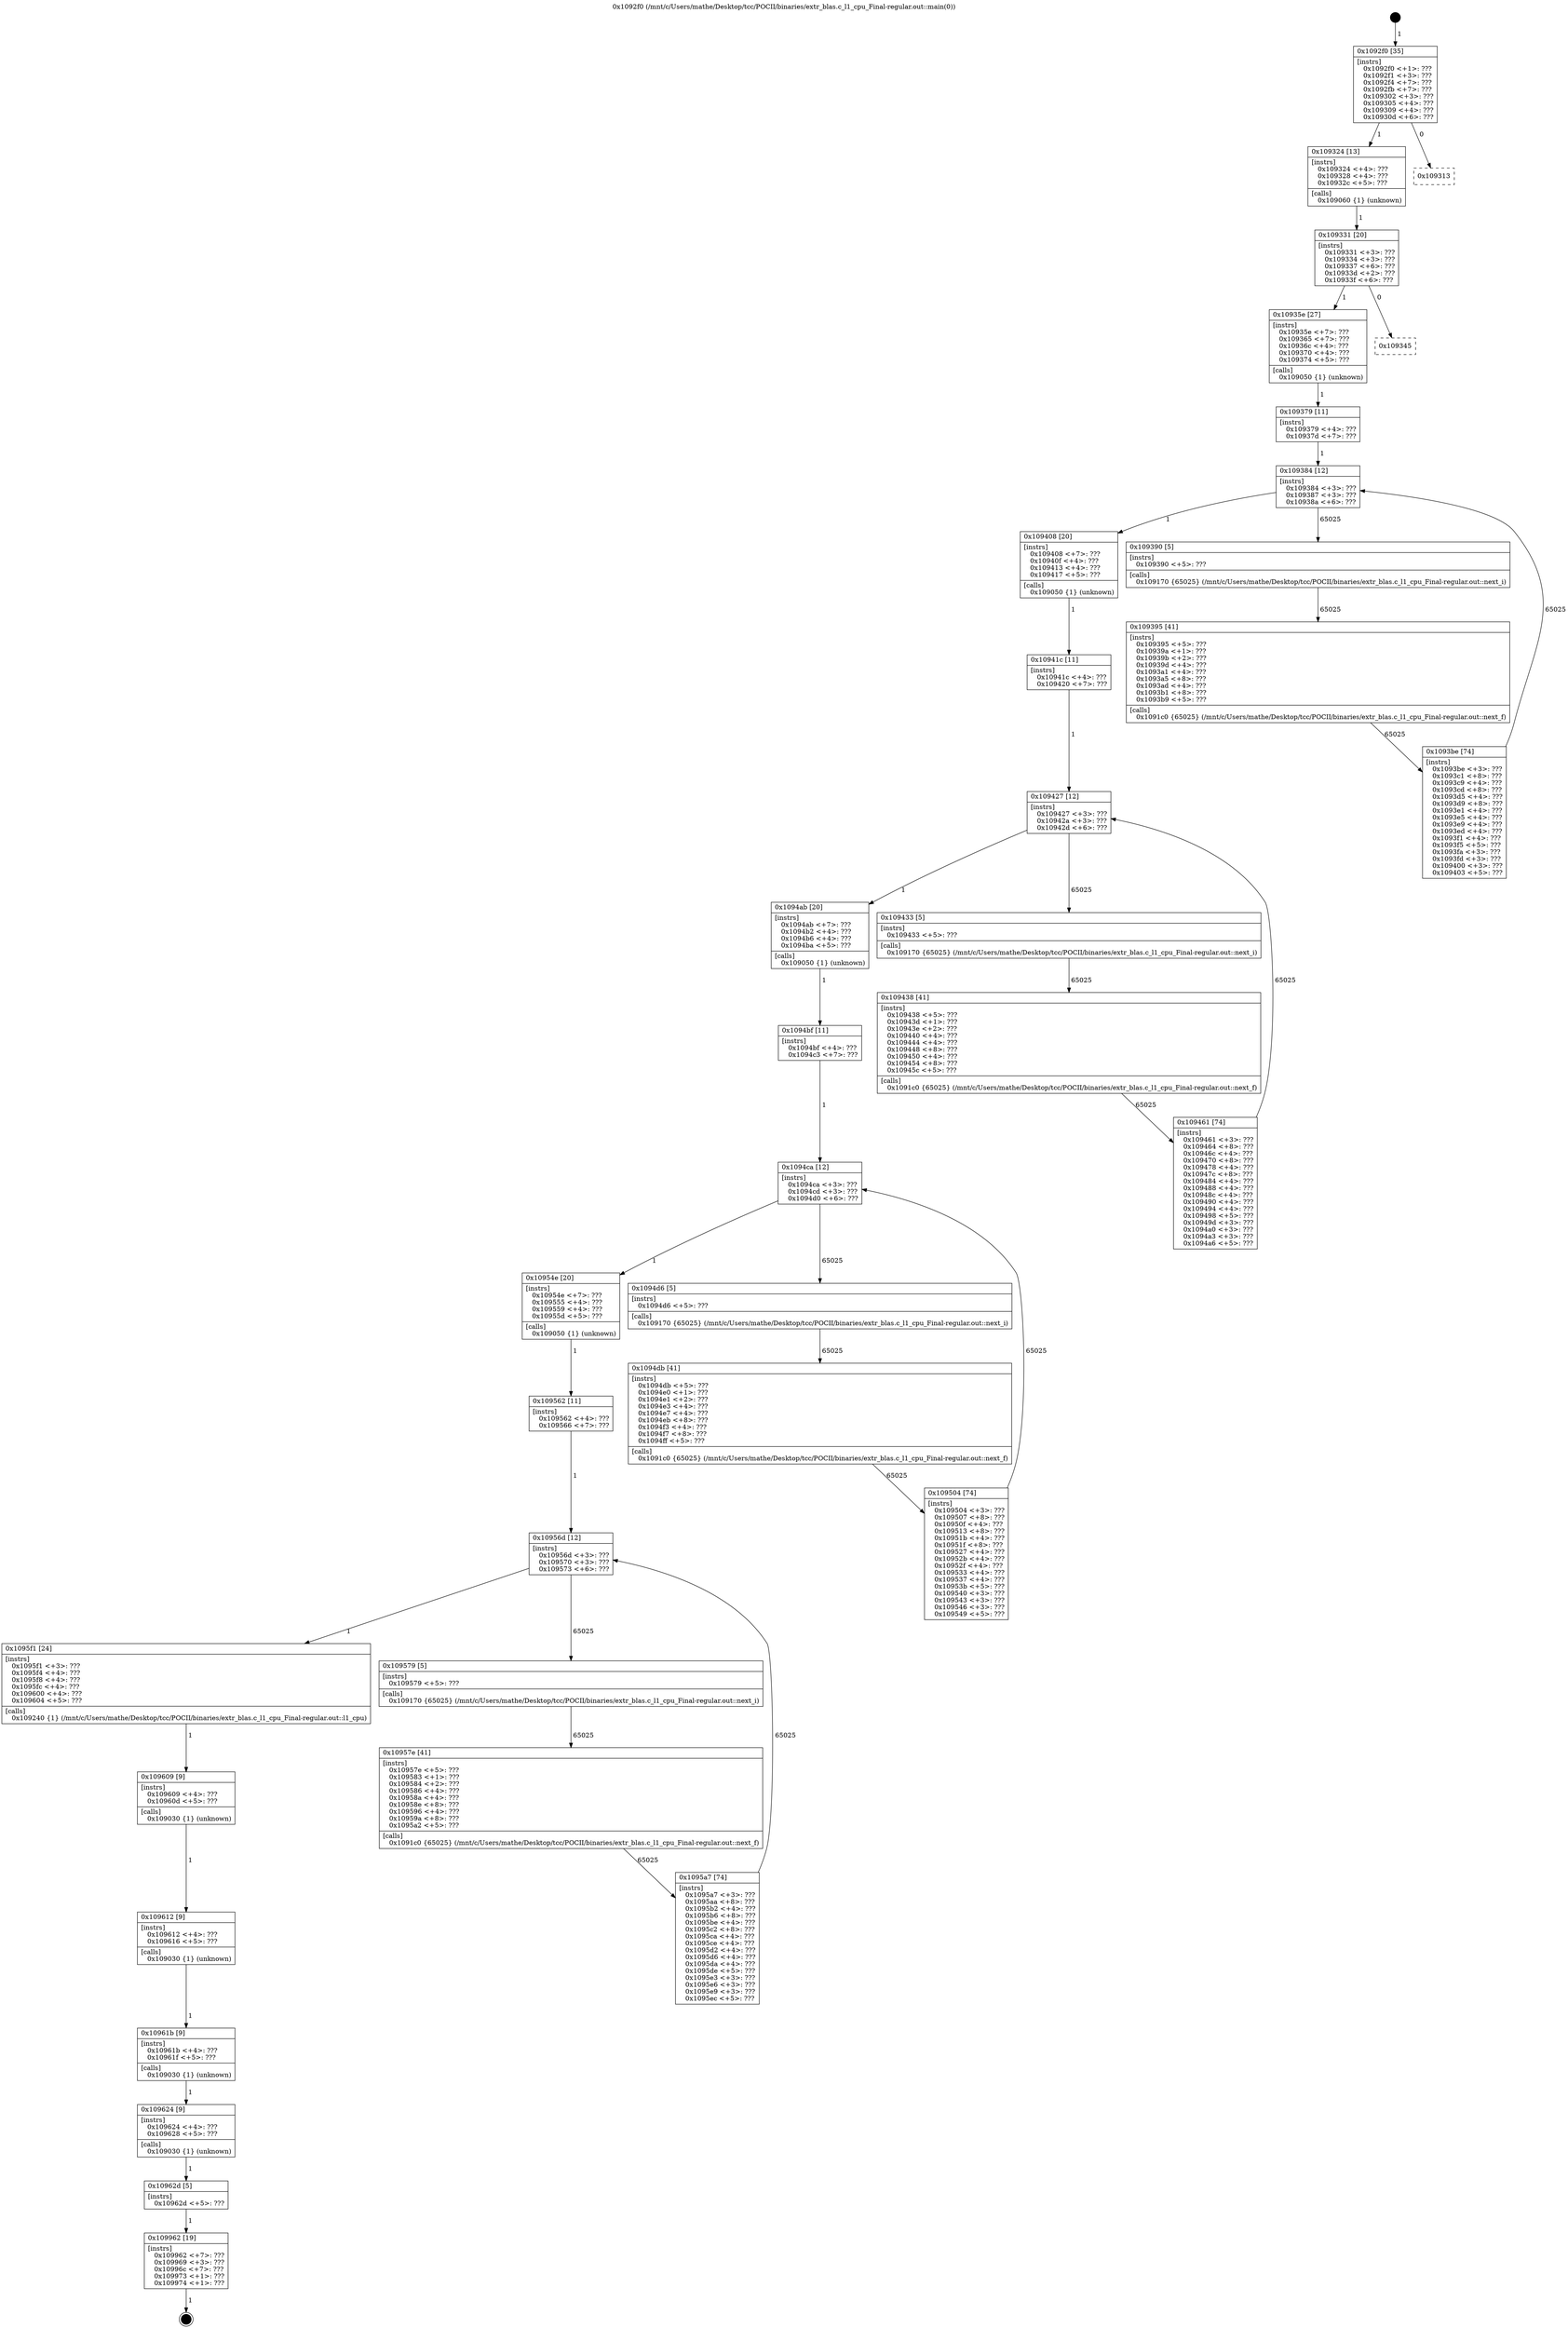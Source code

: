 digraph "0x1092f0" {
  label = "0x1092f0 (/mnt/c/Users/mathe/Desktop/tcc/POCII/binaries/extr_blas.c_l1_cpu_Final-regular.out::main(0))"
  labelloc = "t"
  node[shape=record]

  Entry [label="",width=0.3,height=0.3,shape=circle,fillcolor=black,style=filled]
  "0x1092f0" [label="{
     0x1092f0 [35]\l
     | [instrs]\l
     &nbsp;&nbsp;0x1092f0 \<+1\>: ???\l
     &nbsp;&nbsp;0x1092f1 \<+3\>: ???\l
     &nbsp;&nbsp;0x1092f4 \<+7\>: ???\l
     &nbsp;&nbsp;0x1092fb \<+7\>: ???\l
     &nbsp;&nbsp;0x109302 \<+3\>: ???\l
     &nbsp;&nbsp;0x109305 \<+4\>: ???\l
     &nbsp;&nbsp;0x109309 \<+4\>: ???\l
     &nbsp;&nbsp;0x10930d \<+6\>: ???\l
  }"]
  "0x109324" [label="{
     0x109324 [13]\l
     | [instrs]\l
     &nbsp;&nbsp;0x109324 \<+4\>: ???\l
     &nbsp;&nbsp;0x109328 \<+4\>: ???\l
     &nbsp;&nbsp;0x10932c \<+5\>: ???\l
     | [calls]\l
     &nbsp;&nbsp;0x109060 \{1\} (unknown)\l
  }"]
  "0x109313" [label="{
     0x109313\l
  }", style=dashed]
  "0x109331" [label="{
     0x109331 [20]\l
     | [instrs]\l
     &nbsp;&nbsp;0x109331 \<+3\>: ???\l
     &nbsp;&nbsp;0x109334 \<+3\>: ???\l
     &nbsp;&nbsp;0x109337 \<+6\>: ???\l
     &nbsp;&nbsp;0x10933d \<+2\>: ???\l
     &nbsp;&nbsp;0x10933f \<+6\>: ???\l
  }"]
  "0x10935e" [label="{
     0x10935e [27]\l
     | [instrs]\l
     &nbsp;&nbsp;0x10935e \<+7\>: ???\l
     &nbsp;&nbsp;0x109365 \<+7\>: ???\l
     &nbsp;&nbsp;0x10936c \<+4\>: ???\l
     &nbsp;&nbsp;0x109370 \<+4\>: ???\l
     &nbsp;&nbsp;0x109374 \<+5\>: ???\l
     | [calls]\l
     &nbsp;&nbsp;0x109050 \{1\} (unknown)\l
  }"]
  "0x109345" [label="{
     0x109345\l
  }", style=dashed]
  "0x109384" [label="{
     0x109384 [12]\l
     | [instrs]\l
     &nbsp;&nbsp;0x109384 \<+3\>: ???\l
     &nbsp;&nbsp;0x109387 \<+3\>: ???\l
     &nbsp;&nbsp;0x10938a \<+6\>: ???\l
  }"]
  "0x109408" [label="{
     0x109408 [20]\l
     | [instrs]\l
     &nbsp;&nbsp;0x109408 \<+7\>: ???\l
     &nbsp;&nbsp;0x10940f \<+4\>: ???\l
     &nbsp;&nbsp;0x109413 \<+4\>: ???\l
     &nbsp;&nbsp;0x109417 \<+5\>: ???\l
     | [calls]\l
     &nbsp;&nbsp;0x109050 \{1\} (unknown)\l
  }"]
  "0x109390" [label="{
     0x109390 [5]\l
     | [instrs]\l
     &nbsp;&nbsp;0x109390 \<+5\>: ???\l
     | [calls]\l
     &nbsp;&nbsp;0x109170 \{65025\} (/mnt/c/Users/mathe/Desktop/tcc/POCII/binaries/extr_blas.c_l1_cpu_Final-regular.out::next_i)\l
  }"]
  "0x109395" [label="{
     0x109395 [41]\l
     | [instrs]\l
     &nbsp;&nbsp;0x109395 \<+5\>: ???\l
     &nbsp;&nbsp;0x10939a \<+1\>: ???\l
     &nbsp;&nbsp;0x10939b \<+2\>: ???\l
     &nbsp;&nbsp;0x10939d \<+4\>: ???\l
     &nbsp;&nbsp;0x1093a1 \<+4\>: ???\l
     &nbsp;&nbsp;0x1093a5 \<+8\>: ???\l
     &nbsp;&nbsp;0x1093ad \<+4\>: ???\l
     &nbsp;&nbsp;0x1093b1 \<+8\>: ???\l
     &nbsp;&nbsp;0x1093b9 \<+5\>: ???\l
     | [calls]\l
     &nbsp;&nbsp;0x1091c0 \{65025\} (/mnt/c/Users/mathe/Desktop/tcc/POCII/binaries/extr_blas.c_l1_cpu_Final-regular.out::next_f)\l
  }"]
  "0x1093be" [label="{
     0x1093be [74]\l
     | [instrs]\l
     &nbsp;&nbsp;0x1093be \<+3\>: ???\l
     &nbsp;&nbsp;0x1093c1 \<+8\>: ???\l
     &nbsp;&nbsp;0x1093c9 \<+4\>: ???\l
     &nbsp;&nbsp;0x1093cd \<+8\>: ???\l
     &nbsp;&nbsp;0x1093d5 \<+4\>: ???\l
     &nbsp;&nbsp;0x1093d9 \<+8\>: ???\l
     &nbsp;&nbsp;0x1093e1 \<+4\>: ???\l
     &nbsp;&nbsp;0x1093e5 \<+4\>: ???\l
     &nbsp;&nbsp;0x1093e9 \<+4\>: ???\l
     &nbsp;&nbsp;0x1093ed \<+4\>: ???\l
     &nbsp;&nbsp;0x1093f1 \<+4\>: ???\l
     &nbsp;&nbsp;0x1093f5 \<+5\>: ???\l
     &nbsp;&nbsp;0x1093fa \<+3\>: ???\l
     &nbsp;&nbsp;0x1093fd \<+3\>: ???\l
     &nbsp;&nbsp;0x109400 \<+3\>: ???\l
     &nbsp;&nbsp;0x109403 \<+5\>: ???\l
  }"]
  "0x109379" [label="{
     0x109379 [11]\l
     | [instrs]\l
     &nbsp;&nbsp;0x109379 \<+4\>: ???\l
     &nbsp;&nbsp;0x10937d \<+7\>: ???\l
  }"]
  "0x109427" [label="{
     0x109427 [12]\l
     | [instrs]\l
     &nbsp;&nbsp;0x109427 \<+3\>: ???\l
     &nbsp;&nbsp;0x10942a \<+3\>: ???\l
     &nbsp;&nbsp;0x10942d \<+6\>: ???\l
  }"]
  "0x1094ab" [label="{
     0x1094ab [20]\l
     | [instrs]\l
     &nbsp;&nbsp;0x1094ab \<+7\>: ???\l
     &nbsp;&nbsp;0x1094b2 \<+4\>: ???\l
     &nbsp;&nbsp;0x1094b6 \<+4\>: ???\l
     &nbsp;&nbsp;0x1094ba \<+5\>: ???\l
     | [calls]\l
     &nbsp;&nbsp;0x109050 \{1\} (unknown)\l
  }"]
  "0x109433" [label="{
     0x109433 [5]\l
     | [instrs]\l
     &nbsp;&nbsp;0x109433 \<+5\>: ???\l
     | [calls]\l
     &nbsp;&nbsp;0x109170 \{65025\} (/mnt/c/Users/mathe/Desktop/tcc/POCII/binaries/extr_blas.c_l1_cpu_Final-regular.out::next_i)\l
  }"]
  "0x109438" [label="{
     0x109438 [41]\l
     | [instrs]\l
     &nbsp;&nbsp;0x109438 \<+5\>: ???\l
     &nbsp;&nbsp;0x10943d \<+1\>: ???\l
     &nbsp;&nbsp;0x10943e \<+2\>: ???\l
     &nbsp;&nbsp;0x109440 \<+4\>: ???\l
     &nbsp;&nbsp;0x109444 \<+4\>: ???\l
     &nbsp;&nbsp;0x109448 \<+8\>: ???\l
     &nbsp;&nbsp;0x109450 \<+4\>: ???\l
     &nbsp;&nbsp;0x109454 \<+8\>: ???\l
     &nbsp;&nbsp;0x10945c \<+5\>: ???\l
     | [calls]\l
     &nbsp;&nbsp;0x1091c0 \{65025\} (/mnt/c/Users/mathe/Desktop/tcc/POCII/binaries/extr_blas.c_l1_cpu_Final-regular.out::next_f)\l
  }"]
  "0x109461" [label="{
     0x109461 [74]\l
     | [instrs]\l
     &nbsp;&nbsp;0x109461 \<+3\>: ???\l
     &nbsp;&nbsp;0x109464 \<+8\>: ???\l
     &nbsp;&nbsp;0x10946c \<+4\>: ???\l
     &nbsp;&nbsp;0x109470 \<+8\>: ???\l
     &nbsp;&nbsp;0x109478 \<+4\>: ???\l
     &nbsp;&nbsp;0x10947c \<+8\>: ???\l
     &nbsp;&nbsp;0x109484 \<+4\>: ???\l
     &nbsp;&nbsp;0x109488 \<+4\>: ???\l
     &nbsp;&nbsp;0x10948c \<+4\>: ???\l
     &nbsp;&nbsp;0x109490 \<+4\>: ???\l
     &nbsp;&nbsp;0x109494 \<+4\>: ???\l
     &nbsp;&nbsp;0x109498 \<+5\>: ???\l
     &nbsp;&nbsp;0x10949d \<+3\>: ???\l
     &nbsp;&nbsp;0x1094a0 \<+3\>: ???\l
     &nbsp;&nbsp;0x1094a3 \<+3\>: ???\l
     &nbsp;&nbsp;0x1094a6 \<+5\>: ???\l
  }"]
  "0x10941c" [label="{
     0x10941c [11]\l
     | [instrs]\l
     &nbsp;&nbsp;0x10941c \<+4\>: ???\l
     &nbsp;&nbsp;0x109420 \<+7\>: ???\l
  }"]
  "0x1094ca" [label="{
     0x1094ca [12]\l
     | [instrs]\l
     &nbsp;&nbsp;0x1094ca \<+3\>: ???\l
     &nbsp;&nbsp;0x1094cd \<+3\>: ???\l
     &nbsp;&nbsp;0x1094d0 \<+6\>: ???\l
  }"]
  "0x10954e" [label="{
     0x10954e [20]\l
     | [instrs]\l
     &nbsp;&nbsp;0x10954e \<+7\>: ???\l
     &nbsp;&nbsp;0x109555 \<+4\>: ???\l
     &nbsp;&nbsp;0x109559 \<+4\>: ???\l
     &nbsp;&nbsp;0x10955d \<+5\>: ???\l
     | [calls]\l
     &nbsp;&nbsp;0x109050 \{1\} (unknown)\l
  }"]
  "0x1094d6" [label="{
     0x1094d6 [5]\l
     | [instrs]\l
     &nbsp;&nbsp;0x1094d6 \<+5\>: ???\l
     | [calls]\l
     &nbsp;&nbsp;0x109170 \{65025\} (/mnt/c/Users/mathe/Desktop/tcc/POCII/binaries/extr_blas.c_l1_cpu_Final-regular.out::next_i)\l
  }"]
  "0x1094db" [label="{
     0x1094db [41]\l
     | [instrs]\l
     &nbsp;&nbsp;0x1094db \<+5\>: ???\l
     &nbsp;&nbsp;0x1094e0 \<+1\>: ???\l
     &nbsp;&nbsp;0x1094e1 \<+2\>: ???\l
     &nbsp;&nbsp;0x1094e3 \<+4\>: ???\l
     &nbsp;&nbsp;0x1094e7 \<+4\>: ???\l
     &nbsp;&nbsp;0x1094eb \<+8\>: ???\l
     &nbsp;&nbsp;0x1094f3 \<+4\>: ???\l
     &nbsp;&nbsp;0x1094f7 \<+8\>: ???\l
     &nbsp;&nbsp;0x1094ff \<+5\>: ???\l
     | [calls]\l
     &nbsp;&nbsp;0x1091c0 \{65025\} (/mnt/c/Users/mathe/Desktop/tcc/POCII/binaries/extr_blas.c_l1_cpu_Final-regular.out::next_f)\l
  }"]
  "0x109504" [label="{
     0x109504 [74]\l
     | [instrs]\l
     &nbsp;&nbsp;0x109504 \<+3\>: ???\l
     &nbsp;&nbsp;0x109507 \<+8\>: ???\l
     &nbsp;&nbsp;0x10950f \<+4\>: ???\l
     &nbsp;&nbsp;0x109513 \<+8\>: ???\l
     &nbsp;&nbsp;0x10951b \<+4\>: ???\l
     &nbsp;&nbsp;0x10951f \<+8\>: ???\l
     &nbsp;&nbsp;0x109527 \<+4\>: ???\l
     &nbsp;&nbsp;0x10952b \<+4\>: ???\l
     &nbsp;&nbsp;0x10952f \<+4\>: ???\l
     &nbsp;&nbsp;0x109533 \<+4\>: ???\l
     &nbsp;&nbsp;0x109537 \<+4\>: ???\l
     &nbsp;&nbsp;0x10953b \<+5\>: ???\l
     &nbsp;&nbsp;0x109540 \<+3\>: ???\l
     &nbsp;&nbsp;0x109543 \<+3\>: ???\l
     &nbsp;&nbsp;0x109546 \<+3\>: ???\l
     &nbsp;&nbsp;0x109549 \<+5\>: ???\l
  }"]
  "0x1094bf" [label="{
     0x1094bf [11]\l
     | [instrs]\l
     &nbsp;&nbsp;0x1094bf \<+4\>: ???\l
     &nbsp;&nbsp;0x1094c3 \<+7\>: ???\l
  }"]
  "0x10956d" [label="{
     0x10956d [12]\l
     | [instrs]\l
     &nbsp;&nbsp;0x10956d \<+3\>: ???\l
     &nbsp;&nbsp;0x109570 \<+3\>: ???\l
     &nbsp;&nbsp;0x109573 \<+6\>: ???\l
  }"]
  "0x1095f1" [label="{
     0x1095f1 [24]\l
     | [instrs]\l
     &nbsp;&nbsp;0x1095f1 \<+3\>: ???\l
     &nbsp;&nbsp;0x1095f4 \<+4\>: ???\l
     &nbsp;&nbsp;0x1095f8 \<+4\>: ???\l
     &nbsp;&nbsp;0x1095fc \<+4\>: ???\l
     &nbsp;&nbsp;0x109600 \<+4\>: ???\l
     &nbsp;&nbsp;0x109604 \<+5\>: ???\l
     | [calls]\l
     &nbsp;&nbsp;0x109240 \{1\} (/mnt/c/Users/mathe/Desktop/tcc/POCII/binaries/extr_blas.c_l1_cpu_Final-regular.out::l1_cpu)\l
  }"]
  "0x109579" [label="{
     0x109579 [5]\l
     | [instrs]\l
     &nbsp;&nbsp;0x109579 \<+5\>: ???\l
     | [calls]\l
     &nbsp;&nbsp;0x109170 \{65025\} (/mnt/c/Users/mathe/Desktop/tcc/POCII/binaries/extr_blas.c_l1_cpu_Final-regular.out::next_i)\l
  }"]
  "0x10957e" [label="{
     0x10957e [41]\l
     | [instrs]\l
     &nbsp;&nbsp;0x10957e \<+5\>: ???\l
     &nbsp;&nbsp;0x109583 \<+1\>: ???\l
     &nbsp;&nbsp;0x109584 \<+2\>: ???\l
     &nbsp;&nbsp;0x109586 \<+4\>: ???\l
     &nbsp;&nbsp;0x10958a \<+4\>: ???\l
     &nbsp;&nbsp;0x10958e \<+8\>: ???\l
     &nbsp;&nbsp;0x109596 \<+4\>: ???\l
     &nbsp;&nbsp;0x10959a \<+8\>: ???\l
     &nbsp;&nbsp;0x1095a2 \<+5\>: ???\l
     | [calls]\l
     &nbsp;&nbsp;0x1091c0 \{65025\} (/mnt/c/Users/mathe/Desktop/tcc/POCII/binaries/extr_blas.c_l1_cpu_Final-regular.out::next_f)\l
  }"]
  "0x1095a7" [label="{
     0x1095a7 [74]\l
     | [instrs]\l
     &nbsp;&nbsp;0x1095a7 \<+3\>: ???\l
     &nbsp;&nbsp;0x1095aa \<+8\>: ???\l
     &nbsp;&nbsp;0x1095b2 \<+4\>: ???\l
     &nbsp;&nbsp;0x1095b6 \<+8\>: ???\l
     &nbsp;&nbsp;0x1095be \<+4\>: ???\l
     &nbsp;&nbsp;0x1095c2 \<+8\>: ???\l
     &nbsp;&nbsp;0x1095ca \<+4\>: ???\l
     &nbsp;&nbsp;0x1095ce \<+4\>: ???\l
     &nbsp;&nbsp;0x1095d2 \<+4\>: ???\l
     &nbsp;&nbsp;0x1095d6 \<+4\>: ???\l
     &nbsp;&nbsp;0x1095da \<+4\>: ???\l
     &nbsp;&nbsp;0x1095de \<+5\>: ???\l
     &nbsp;&nbsp;0x1095e3 \<+3\>: ???\l
     &nbsp;&nbsp;0x1095e6 \<+3\>: ???\l
     &nbsp;&nbsp;0x1095e9 \<+3\>: ???\l
     &nbsp;&nbsp;0x1095ec \<+5\>: ???\l
  }"]
  "0x109562" [label="{
     0x109562 [11]\l
     | [instrs]\l
     &nbsp;&nbsp;0x109562 \<+4\>: ???\l
     &nbsp;&nbsp;0x109566 \<+7\>: ???\l
  }"]
  "0x109609" [label="{
     0x109609 [9]\l
     | [instrs]\l
     &nbsp;&nbsp;0x109609 \<+4\>: ???\l
     &nbsp;&nbsp;0x10960d \<+5\>: ???\l
     | [calls]\l
     &nbsp;&nbsp;0x109030 \{1\} (unknown)\l
  }"]
  "0x109612" [label="{
     0x109612 [9]\l
     | [instrs]\l
     &nbsp;&nbsp;0x109612 \<+4\>: ???\l
     &nbsp;&nbsp;0x109616 \<+5\>: ???\l
     | [calls]\l
     &nbsp;&nbsp;0x109030 \{1\} (unknown)\l
  }"]
  "0x10961b" [label="{
     0x10961b [9]\l
     | [instrs]\l
     &nbsp;&nbsp;0x10961b \<+4\>: ???\l
     &nbsp;&nbsp;0x10961f \<+5\>: ???\l
     | [calls]\l
     &nbsp;&nbsp;0x109030 \{1\} (unknown)\l
  }"]
  "0x109624" [label="{
     0x109624 [9]\l
     | [instrs]\l
     &nbsp;&nbsp;0x109624 \<+4\>: ???\l
     &nbsp;&nbsp;0x109628 \<+5\>: ???\l
     | [calls]\l
     &nbsp;&nbsp;0x109030 \{1\} (unknown)\l
  }"]
  "0x10962d" [label="{
     0x10962d [5]\l
     | [instrs]\l
     &nbsp;&nbsp;0x10962d \<+5\>: ???\l
  }"]
  "0x109962" [label="{
     0x109962 [19]\l
     | [instrs]\l
     &nbsp;&nbsp;0x109962 \<+7\>: ???\l
     &nbsp;&nbsp;0x109969 \<+3\>: ???\l
     &nbsp;&nbsp;0x10996c \<+7\>: ???\l
     &nbsp;&nbsp;0x109973 \<+1\>: ???\l
     &nbsp;&nbsp;0x109974 \<+1\>: ???\l
  }"]
  Exit [label="",width=0.3,height=0.3,shape=circle,fillcolor=black,style=filled,peripheries=2]
  Entry -> "0x1092f0" [label=" 1"]
  "0x1092f0" -> "0x109324" [label=" 1"]
  "0x1092f0" -> "0x109313" [label=" 0"]
  "0x109324" -> "0x109331" [label=" 1"]
  "0x109331" -> "0x10935e" [label=" 1"]
  "0x109331" -> "0x109345" [label=" 0"]
  "0x10935e" -> "0x109379" [label=" 1"]
  "0x109384" -> "0x109408" [label=" 1"]
  "0x109384" -> "0x109390" [label=" 65025"]
  "0x109390" -> "0x109395" [label=" 65025"]
  "0x109395" -> "0x1093be" [label=" 65025"]
  "0x109379" -> "0x109384" [label=" 1"]
  "0x1093be" -> "0x109384" [label=" 65025"]
  "0x109408" -> "0x10941c" [label=" 1"]
  "0x109427" -> "0x1094ab" [label=" 1"]
  "0x109427" -> "0x109433" [label=" 65025"]
  "0x109433" -> "0x109438" [label=" 65025"]
  "0x109438" -> "0x109461" [label=" 65025"]
  "0x10941c" -> "0x109427" [label=" 1"]
  "0x109461" -> "0x109427" [label=" 65025"]
  "0x1094ab" -> "0x1094bf" [label=" 1"]
  "0x1094ca" -> "0x10954e" [label=" 1"]
  "0x1094ca" -> "0x1094d6" [label=" 65025"]
  "0x1094d6" -> "0x1094db" [label=" 65025"]
  "0x1094db" -> "0x109504" [label=" 65025"]
  "0x1094bf" -> "0x1094ca" [label=" 1"]
  "0x109504" -> "0x1094ca" [label=" 65025"]
  "0x10954e" -> "0x109562" [label=" 1"]
  "0x10956d" -> "0x1095f1" [label=" 1"]
  "0x10956d" -> "0x109579" [label=" 65025"]
  "0x109579" -> "0x10957e" [label=" 65025"]
  "0x10957e" -> "0x1095a7" [label=" 65025"]
  "0x109562" -> "0x10956d" [label=" 1"]
  "0x1095a7" -> "0x10956d" [label=" 65025"]
  "0x1095f1" -> "0x109609" [label=" 1"]
  "0x109609" -> "0x109612" [label=" 1"]
  "0x109612" -> "0x10961b" [label=" 1"]
  "0x10961b" -> "0x109624" [label=" 1"]
  "0x109624" -> "0x10962d" [label=" 1"]
  "0x10962d" -> "0x109962" [label=" 1"]
  "0x109962" -> Exit [label=" 1"]
}
